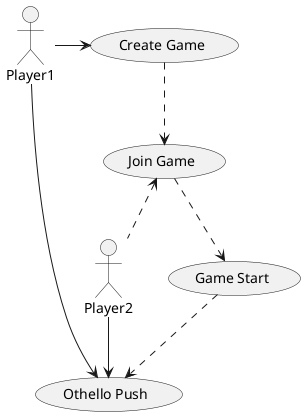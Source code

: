 @startuml

actor Player1
actor Player2

Player1 -> (Create Game)
(Join Game) <. Player2
(Create Game) ..> (Join Game)
(Join Game) ..> (Game Start)
(Game Start) ..> (Othello Push) 
Player1 -> (Othello Push)
Player2 -> (Othello Push)

@enduml
